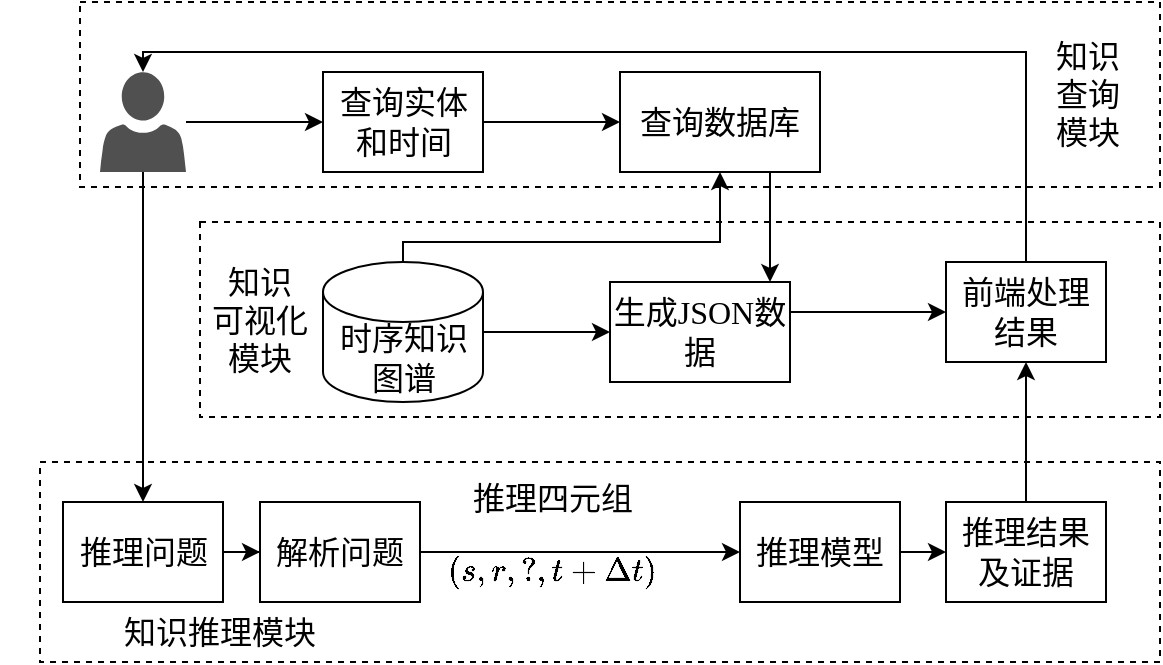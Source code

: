 <mxfile version="26.2.8" pages="2">
  <diagram name="第 1 页" id="uNEYRUfXLUtX-ROXEr5c">
    <mxGraphModel dx="1527" dy="504" grid="1" gridSize="10" guides="1" tooltips="1" connect="1" arrows="1" fold="1" page="1" pageScale="1" pageWidth="827" pageHeight="1169" background="none" math="1" shadow="0">
      <root>
        <mxCell id="0" />
        <mxCell id="1" parent="0" />
        <mxCell id="2IlTXOjXJn3LGYTGRPYW-18" value="" style="rounded=0;whiteSpace=wrap;html=1;dashed=1;fontSize=16;fontFamily=宋体;" vertex="1" parent="1">
          <mxGeometry y="340" width="480" height="97.5" as="geometry" />
        </mxCell>
        <mxCell id="2IlTXOjXJn3LGYTGRPYW-19" value="" style="rounded=0;whiteSpace=wrap;html=1;dashed=1;fontSize=16;fontFamily=宋体;" vertex="1" parent="1">
          <mxGeometry x="-80" y="460" width="560" height="100" as="geometry" />
        </mxCell>
        <mxCell id="2IlTXOjXJn3LGYTGRPYW-8" value="" style="rounded=0;whiteSpace=wrap;html=1;dashed=1;fontSize=16;fontFamily=宋体;" vertex="1" parent="1">
          <mxGeometry x="-60" y="230" width="540" height="92.5" as="geometry" />
        </mxCell>
        <mxCell id="2IlTXOjXJn3LGYTGRPYW-5" style="edgeStyle=orthogonalEdgeStyle;rounded=0;orthogonalLoop=1;jettySize=auto;html=1;fontSize=16;fontFamily=宋体;" edge="1" parent="1" source="Z9u9iKhrueZCaPphjV57-1" target="Z9u9iKhrueZCaPphjV57-13">
          <mxGeometry relative="1" as="geometry" />
        </mxCell>
        <mxCell id="2IlTXOjXJn3LGYTGRPYW-25" style="edgeStyle=orthogonalEdgeStyle;rounded=0;orthogonalLoop=1;jettySize=auto;html=1;entryX=0.5;entryY=1;entryDx=0;entryDy=0;fontSize=16;fontFamily=宋体;" edge="1" parent="1" source="Z9u9iKhrueZCaPphjV57-1" target="Z9u9iKhrueZCaPphjV57-4">
          <mxGeometry relative="1" as="geometry">
            <Array as="points">
              <mxPoint x="102" y="350" />
              <mxPoint x="260" y="350" />
            </Array>
          </mxGeometry>
        </mxCell>
        <mxCell id="Z9u9iKhrueZCaPphjV57-1" value="&lt;font&gt;时序知识图谱&lt;/font&gt;" style="shape=cylinder3;whiteSpace=wrap;html=1;boundedLbl=1;backgroundOutline=1;size=15;fontSize=16;fontFamily=宋体;" vertex="1" parent="1">
          <mxGeometry x="61.5" y="360" width="80" height="70" as="geometry" />
        </mxCell>
        <mxCell id="Z9u9iKhrueZCaPphjV57-16" style="edgeStyle=orthogonalEdgeStyle;rounded=0;orthogonalLoop=1;jettySize=auto;html=1;fontSize=16;fontFamily=宋体;" edge="1" parent="1" source="Z9u9iKhrueZCaPphjV57-2" target="Z9u9iKhrueZCaPphjV57-4">
          <mxGeometry relative="1" as="geometry" />
        </mxCell>
        <mxCell id="Z9u9iKhrueZCaPphjV57-2" value="查询&lt;span style=&quot;background-color: transparent; color: light-dark(rgb(0, 0, 0), rgb(255, 255, 255));&quot;&gt;实体和时间&lt;/span&gt;" style="rounded=0;whiteSpace=wrap;html=1;fontSize=16;fontFamily=宋体;" vertex="1" parent="1">
          <mxGeometry x="61.5" y="265" width="80" height="50" as="geometry" />
        </mxCell>
        <mxCell id="2IlTXOjXJn3LGYTGRPYW-13" style="edgeStyle=orthogonalEdgeStyle;rounded=0;orthogonalLoop=1;jettySize=auto;html=1;exitX=0.75;exitY=1;exitDx=0;exitDy=0;fontSize=16;fontFamily=宋体;" edge="1" parent="1" source="Z9u9iKhrueZCaPphjV57-4" target="Z9u9iKhrueZCaPphjV57-13">
          <mxGeometry relative="1" as="geometry">
            <Array as="points">
              <mxPoint x="270" y="380" />
              <mxPoint x="270" y="380" />
            </Array>
          </mxGeometry>
        </mxCell>
        <mxCell id="Z9u9iKhrueZCaPphjV57-4" value="查询数据库" style="rounded=0;whiteSpace=wrap;html=1;fontSize=16;fontFamily=宋体;" vertex="1" parent="1">
          <mxGeometry x="210" y="265" width="100" height="50" as="geometry" />
        </mxCell>
        <mxCell id="Z9u9iKhrueZCaPphjV57-21" style="edgeStyle=orthogonalEdgeStyle;rounded=0;orthogonalLoop=1;jettySize=auto;html=1;fontSize=16;fontFamily=宋体;" edge="1" parent="1" source="Z9u9iKhrueZCaPphjV57-7" target="Z9u9iKhrueZCaPphjV57-8">
          <mxGeometry relative="1" as="geometry" />
        </mxCell>
        <mxCell id="Z9u9iKhrueZCaPphjV57-7" value="推理问题" style="rounded=0;whiteSpace=wrap;html=1;fontSize=16;fontFamily=宋体;" vertex="1" parent="1">
          <mxGeometry x="-68.5" y="480" width="80" height="50" as="geometry" />
        </mxCell>
        <mxCell id="Z9u9iKhrueZCaPphjV57-23" style="edgeStyle=orthogonalEdgeStyle;rounded=0;orthogonalLoop=1;jettySize=auto;html=1;entryX=0;entryY=0.5;entryDx=0;entryDy=0;fontSize=16;fontFamily=宋体;" edge="1" parent="1" source="Z9u9iKhrueZCaPphjV57-8" target="Z9u9iKhrueZCaPphjV57-22">
          <mxGeometry relative="1" as="geometry" />
        </mxCell>
        <mxCell id="Z9u9iKhrueZCaPphjV57-24" value="&lt;span&gt;推理四元组&lt;/span&gt;&lt;div&gt;&lt;span&gt;$$(s,r,?,t+\Delta t)$$&lt;/span&gt;&lt;/div&gt;" style="edgeLabel;html=1;align=center;verticalAlign=middle;resizable=0;points=[];fontSize=16;labelBackgroundColor=none;fontColor=default;fontFamily=宋体;" vertex="1" connectable="0" parent="Z9u9iKhrueZCaPphjV57-23">
          <mxGeometry x="-0.177" y="1" relative="1" as="geometry">
            <mxPoint as="offset" />
          </mxGeometry>
        </mxCell>
        <mxCell id="Z9u9iKhrueZCaPphjV57-8" value="解析问题" style="rounded=0;whiteSpace=wrap;html=1;fontSize=16;fontFamily=宋体;" vertex="1" parent="1">
          <mxGeometry x="30" y="480" width="80" height="50" as="geometry" />
        </mxCell>
        <mxCell id="2IlTXOjXJn3LGYTGRPYW-14" value="" style="edgeStyle=orthogonalEdgeStyle;rounded=0;orthogonalLoop=1;jettySize=auto;html=1;fontSize=16;fontFamily=宋体;" edge="1" parent="1" source="Z9u9iKhrueZCaPphjV57-11" target="Z9u9iKhrueZCaPphjV57-14">
          <mxGeometry relative="1" as="geometry" />
        </mxCell>
        <mxCell id="Z9u9iKhrueZCaPphjV57-11" value="推理结果及证据" style="rounded=0;whiteSpace=wrap;html=1;fontSize=16;fontFamily=宋体;" vertex="1" parent="1">
          <mxGeometry x="373" y="480" width="80" height="50" as="geometry" />
        </mxCell>
        <mxCell id="2IlTXOjXJn3LGYTGRPYW-6" style="edgeStyle=orthogonalEdgeStyle;rounded=0;orthogonalLoop=1;jettySize=auto;html=1;entryX=0;entryY=0.5;entryDx=0;entryDy=0;fontSize=16;fontFamily=宋体;" edge="1" parent="1" source="Z9u9iKhrueZCaPphjV57-13" target="Z9u9iKhrueZCaPphjV57-14">
          <mxGeometry relative="1" as="geometry">
            <Array as="points">
              <mxPoint x="310" y="385" />
              <mxPoint x="310" y="385" />
            </Array>
          </mxGeometry>
        </mxCell>
        <mxCell id="Z9u9iKhrueZCaPphjV57-13" value="生成JSON数据" style="rounded=0;whiteSpace=wrap;html=1;fontSize=16;fontFamily=宋体;" vertex="1" parent="1">
          <mxGeometry x="205" y="370" width="90" height="50" as="geometry" />
        </mxCell>
        <mxCell id="Z9u9iKhrueZCaPphjV57-14" value="前端处理结果" style="rounded=0;whiteSpace=wrap;html=1;fontSize=16;fontFamily=宋体;" vertex="1" parent="1">
          <mxGeometry x="373" y="360" width="80" height="50" as="geometry" />
        </mxCell>
        <mxCell id="Z9u9iKhrueZCaPphjV57-25" style="edgeStyle=orthogonalEdgeStyle;rounded=0;orthogonalLoop=1;jettySize=auto;html=1;entryX=0;entryY=0.5;entryDx=0;entryDy=0;fontSize=16;fontFamily=宋体;" edge="1" parent="1" source="Z9u9iKhrueZCaPphjV57-22" target="Z9u9iKhrueZCaPphjV57-11">
          <mxGeometry relative="1" as="geometry" />
        </mxCell>
        <mxCell id="Z9u9iKhrueZCaPphjV57-22" value="推理模型" style="rounded=0;whiteSpace=wrap;html=1;fontSize=16;fontFamily=宋体;" vertex="1" parent="1">
          <mxGeometry x="270" y="480" width="80" height="50" as="geometry" />
        </mxCell>
        <mxCell id="2IlTXOjXJn3LGYTGRPYW-12" style="edgeStyle=orthogonalEdgeStyle;rounded=0;orthogonalLoop=1;jettySize=auto;html=1;entryX=0;entryY=0.5;entryDx=0;entryDy=0;fontSize=16;fontFamily=宋体;" edge="1" parent="1" source="2IlTXOjXJn3LGYTGRPYW-4" target="Z9u9iKhrueZCaPphjV57-2">
          <mxGeometry relative="1" as="geometry" />
        </mxCell>
        <mxCell id="2IlTXOjXJn3LGYTGRPYW-17" style="edgeStyle=orthogonalEdgeStyle;rounded=0;orthogonalLoop=1;jettySize=auto;html=1;fontSize=16;fontFamily=宋体;" edge="1" parent="1" source="2IlTXOjXJn3LGYTGRPYW-4" target="Z9u9iKhrueZCaPphjV57-7">
          <mxGeometry relative="1" as="geometry" />
        </mxCell>
        <mxCell id="2IlTXOjXJn3LGYTGRPYW-4" value="" style="sketch=0;pointerEvents=1;shadow=0;dashed=0;html=1;strokeColor=none;labelPosition=center;verticalLabelPosition=bottom;verticalAlign=top;align=center;fillColor=#505050;shape=mxgraph.mscae.intune.account_portal;fontSize=16;fontFamily=宋体;" vertex="1" parent="1">
          <mxGeometry x="-50" y="265" width="43" height="50" as="geometry" />
        </mxCell>
        <mxCell id="2IlTXOjXJn3LGYTGRPYW-15" style="edgeStyle=orthogonalEdgeStyle;rounded=0;orthogonalLoop=1;jettySize=auto;html=1;entryX=0.5;entryY=0;entryDx=0;entryDy=0;entryPerimeter=0;fontSize=16;fontFamily=宋体;" edge="1" parent="1" source="Z9u9iKhrueZCaPphjV57-14" target="2IlTXOjXJn3LGYTGRPYW-4">
          <mxGeometry relative="1" as="geometry">
            <Array as="points">
              <mxPoint x="413" y="255" />
              <mxPoint x="-28" y="255" />
            </Array>
          </mxGeometry>
        </mxCell>
        <mxCell id="2IlTXOjXJn3LGYTGRPYW-21" value="&lt;font&gt;知识&lt;/font&gt;&lt;div&gt;&lt;font&gt;查询&lt;/font&gt;&lt;div&gt;&lt;font&gt;模块&lt;/font&gt;&lt;/div&gt;&lt;/div&gt;" style="text;html=1;align=center;verticalAlign=middle;whiteSpace=wrap;rounded=0;fontFamily=宋体;fontSize=16;fontColor=default;labelBackgroundColor=none;" vertex="1" parent="1">
          <mxGeometry x="414" y="261.25" width="60" height="30" as="geometry" />
        </mxCell>
        <mxCell id="2IlTXOjXJn3LGYTGRPYW-22" value="知识&lt;div&gt;可视化&lt;div&gt;模块&lt;/div&gt;&lt;/div&gt;" style="text;html=1;align=center;verticalAlign=middle;whiteSpace=wrap;rounded=0;fontFamily=宋体;fontSize=16;fontColor=default;labelBackgroundColor=none;" vertex="1" parent="1">
          <mxGeometry y="373.75" width="60" height="30" as="geometry" />
        </mxCell>
        <mxCell id="2IlTXOjXJn3LGYTGRPYW-23" value="知识推理&lt;span style=&quot;background-color: transparent; color: light-dark(rgb(0, 0, 0), rgb(255, 255, 255));&quot;&gt;模块&lt;/span&gt;" style="text;html=1;align=center;verticalAlign=middle;whiteSpace=wrap;rounded=0;fontFamily=宋体;fontSize=16;fontColor=default;labelBackgroundColor=none;" vertex="1" parent="1">
          <mxGeometry x="-100" y="530" width="220" height="30" as="geometry" />
        </mxCell>
      </root>
    </mxGraphModel>
  </diagram>
  <diagram id="CphIm7i9wEvNq5EKKayd" name="第 2 页">
    <mxGraphModel dx="1169" dy="605" grid="1" gridSize="10" guides="1" tooltips="1" connect="1" arrows="1" fold="1" page="1" pageScale="1" pageWidth="827" pageHeight="1169" math="1" shadow="0">
      <root>
        <mxCell id="0" />
        <mxCell id="1" parent="0" />
        <mxCell id="Igd1fLEBsp-cL0iMOGw7-1" value="" style="sketch=0;pointerEvents=1;shadow=0;dashed=0;html=1;strokeColor=none;labelPosition=center;verticalLabelPosition=bottom;verticalAlign=top;align=center;fillColor=#505050;shape=mxgraph.mscae.intune.account_portal" vertex="1" parent="1">
          <mxGeometry x="190" y="280" width="43" height="50" as="geometry" />
        </mxCell>
      </root>
    </mxGraphModel>
  </diagram>
</mxfile>

